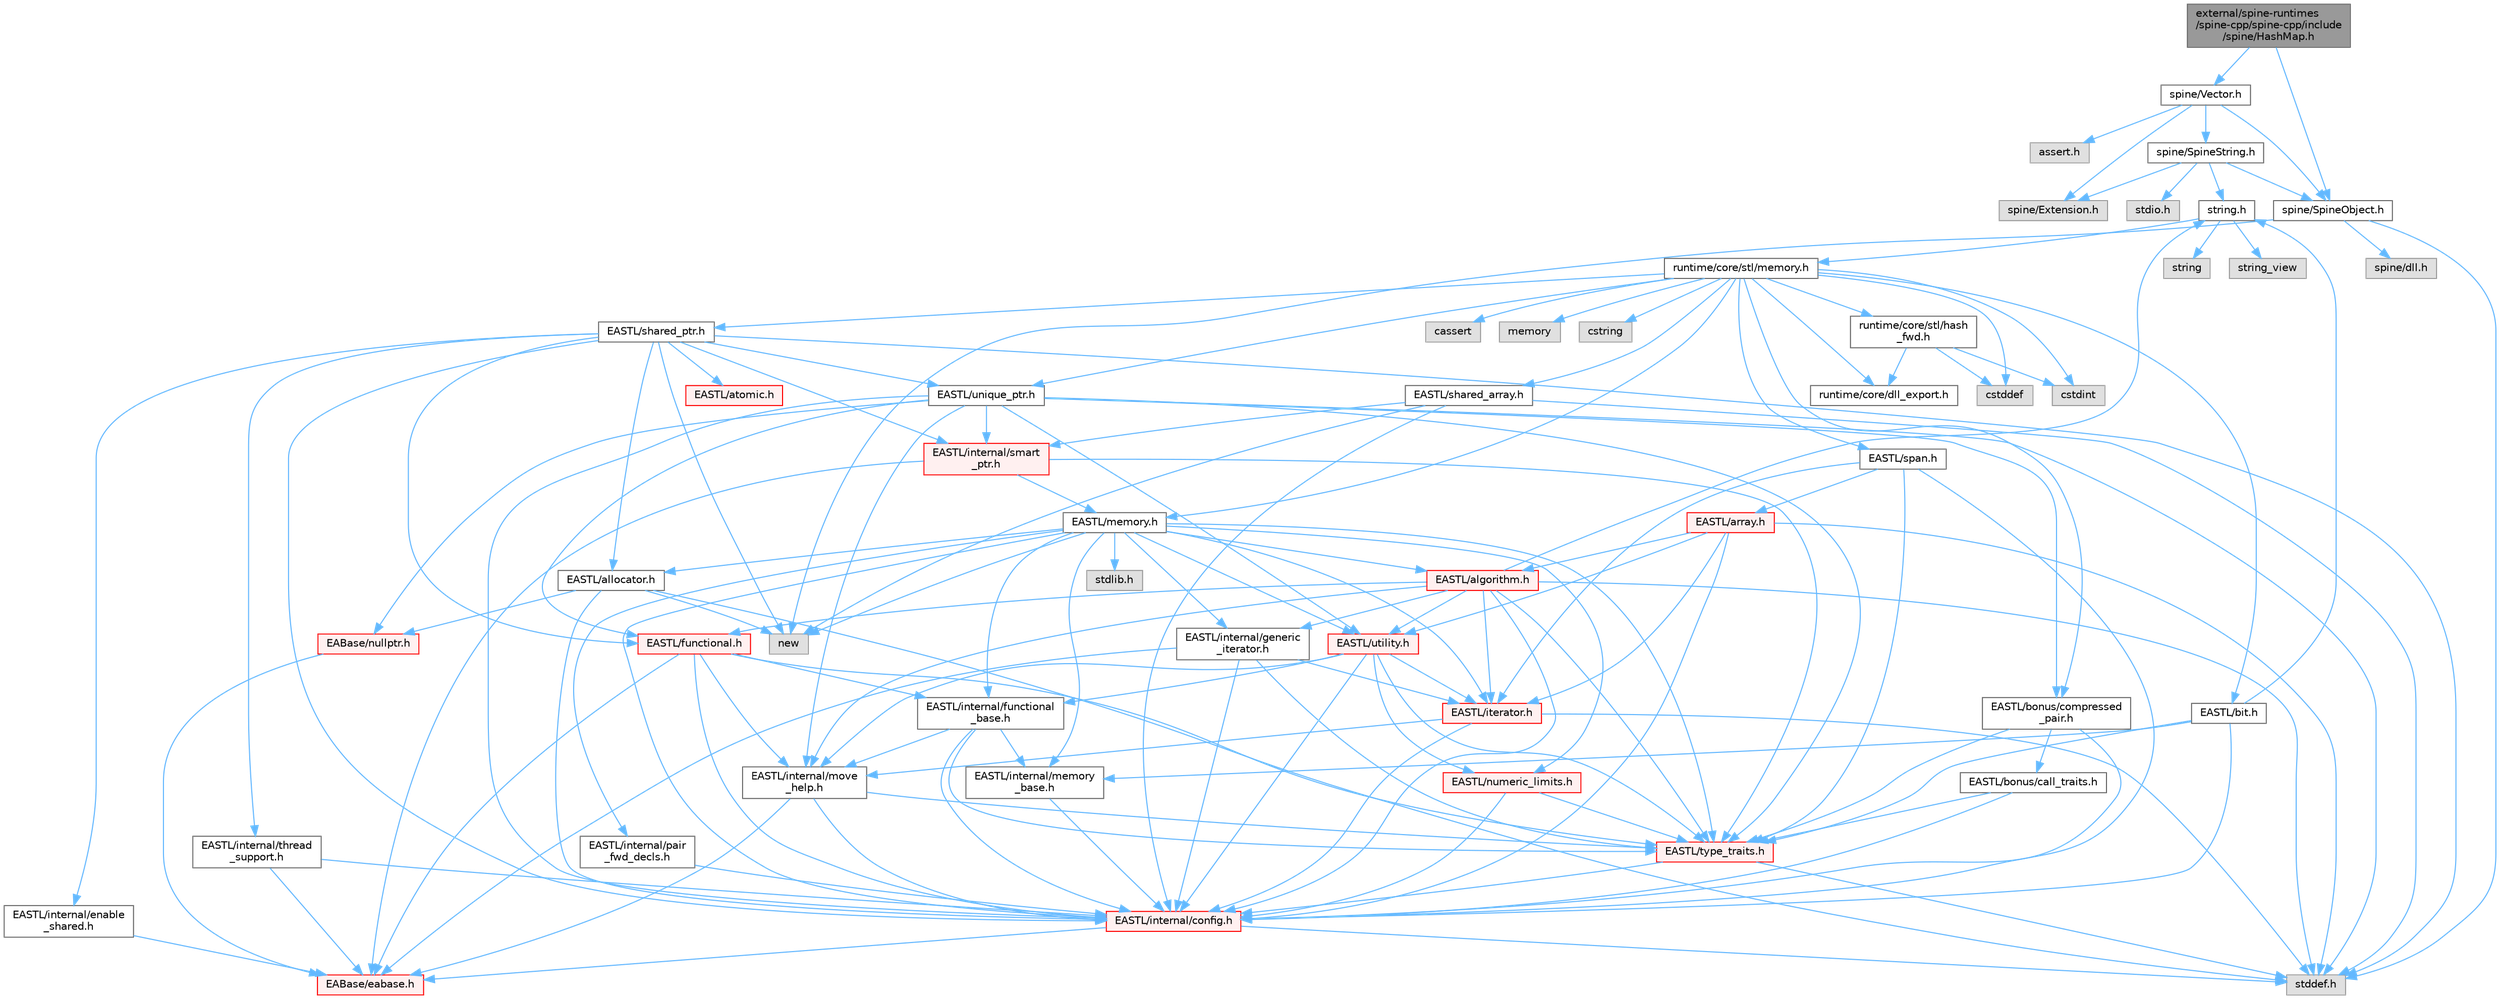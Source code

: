 digraph "external/spine-runtimes/spine-cpp/spine-cpp/include/spine/HashMap.h"
{
 // LATEX_PDF_SIZE
  bgcolor="transparent";
  edge [fontname=Helvetica,fontsize=10,labelfontname=Helvetica,labelfontsize=10];
  node [fontname=Helvetica,fontsize=10,shape=box,height=0.2,width=0.4];
  Node1 [id="Node000001",label="external/spine-runtimes\l/spine-cpp/spine-cpp/include\l/spine/HashMap.h",height=0.2,width=0.4,color="gray40", fillcolor="grey60", style="filled", fontcolor="black",tooltip=" "];
  Node1 -> Node2 [id="edge141_Node000001_Node000002",color="steelblue1",style="solid",tooltip=" "];
  Node2 [id="Node000002",label="spine/Vector.h",height=0.2,width=0.4,color="grey40", fillcolor="white", style="filled",URL="$external_2spine-runtimes_2spine-cpp_2spine-cpp_2include_2spine_2vector_8h.html",tooltip=" "];
  Node2 -> Node3 [id="edge142_Node000002_Node000003",color="steelblue1",style="solid",tooltip=" "];
  Node3 [id="Node000003",label="spine/Extension.h",height=0.2,width=0.4,color="grey60", fillcolor="#E0E0E0", style="filled",tooltip=" "];
  Node2 -> Node4 [id="edge143_Node000002_Node000004",color="steelblue1",style="solid",tooltip=" "];
  Node4 [id="Node000004",label="spine/SpineObject.h",height=0.2,width=0.4,color="grey40", fillcolor="white", style="filled",URL="$_spine_object_8h.html",tooltip=" "];
  Node4 -> Node5 [id="edge144_Node000004_Node000005",color="steelblue1",style="solid",tooltip=" "];
  Node5 [id="Node000005",label="new",height=0.2,width=0.4,color="grey60", fillcolor="#E0E0E0", style="filled",tooltip=" "];
  Node4 -> Node6 [id="edge145_Node000004_Node000006",color="steelblue1",style="solid",tooltip=" "];
  Node6 [id="Node000006",label="stddef.h",height=0.2,width=0.4,color="grey60", fillcolor="#E0E0E0", style="filled",tooltip=" "];
  Node4 -> Node7 [id="edge146_Node000004_Node000007",color="steelblue1",style="solid",tooltip=" "];
  Node7 [id="Node000007",label="spine/dll.h",height=0.2,width=0.4,color="grey60", fillcolor="#E0E0E0", style="filled",tooltip=" "];
  Node2 -> Node8 [id="edge147_Node000002_Node000008",color="steelblue1",style="solid",tooltip=" "];
  Node8 [id="Node000008",label="spine/SpineString.h",height=0.2,width=0.4,color="grey40", fillcolor="white", style="filled",URL="$_spine_string_8h.html",tooltip=" "];
  Node8 -> Node4 [id="edge148_Node000008_Node000004",color="steelblue1",style="solid",tooltip=" "];
  Node8 -> Node3 [id="edge149_Node000008_Node000003",color="steelblue1",style="solid",tooltip=" "];
  Node8 -> Node9 [id="edge150_Node000008_Node000009",color="steelblue1",style="solid",tooltip=" "];
  Node9 [id="Node000009",label="string.h",height=0.2,width=0.4,color="grey40", fillcolor="white", style="filled",URL="$string_8h.html",tooltip=" "];
  Node9 -> Node10 [id="edge151_Node000009_Node000010",color="steelblue1",style="solid",tooltip=" "];
  Node10 [id="Node000010",label="string",height=0.2,width=0.4,color="grey60", fillcolor="#E0E0E0", style="filled",tooltip=" "];
  Node9 -> Node11 [id="edge152_Node000009_Node000011",color="steelblue1",style="solid",tooltip=" "];
  Node11 [id="Node000011",label="string_view",height=0.2,width=0.4,color="grey60", fillcolor="#E0E0E0", style="filled",tooltip=" "];
  Node9 -> Node12 [id="edge153_Node000009_Node000012",color="steelblue1",style="solid",tooltip=" "];
  Node12 [id="Node000012",label="runtime/core/stl/memory.h",height=0.2,width=0.4,color="grey40", fillcolor="white", style="filled",URL="$runtime_2core_2stl_2memory_8h.html",tooltip=" "];
  Node12 -> Node13 [id="edge154_Node000012_Node000013",color="steelblue1",style="solid",tooltip=" "];
  Node13 [id="Node000013",label="cstddef",height=0.2,width=0.4,color="grey60", fillcolor="#E0E0E0", style="filled",tooltip=" "];
  Node12 -> Node14 [id="edge155_Node000012_Node000014",color="steelblue1",style="solid",tooltip=" "];
  Node14 [id="Node000014",label="cstdint",height=0.2,width=0.4,color="grey60", fillcolor="#E0E0E0", style="filled",tooltip=" "];
  Node12 -> Node15 [id="edge156_Node000012_Node000015",color="steelblue1",style="solid",tooltip=" "];
  Node15 [id="Node000015",label="cassert",height=0.2,width=0.4,color="grey60", fillcolor="#E0E0E0", style="filled",tooltip=" "];
  Node12 -> Node16 [id="edge157_Node000012_Node000016",color="steelblue1",style="solid",tooltip=" "];
  Node16 [id="Node000016",label="memory",height=0.2,width=0.4,color="grey60", fillcolor="#E0E0E0", style="filled",tooltip=" "];
  Node12 -> Node17 [id="edge158_Node000012_Node000017",color="steelblue1",style="solid",tooltip=" "];
  Node17 [id="Node000017",label="cstring",height=0.2,width=0.4,color="grey60", fillcolor="#E0E0E0", style="filled",tooltip=" "];
  Node12 -> Node18 [id="edge159_Node000012_Node000018",color="steelblue1",style="solid",tooltip=" "];
  Node18 [id="Node000018",label="EASTL/bit.h",height=0.2,width=0.4,color="grey40", fillcolor="white", style="filled",URL="$bit_8h.html",tooltip=" "];
  Node18 -> Node19 [id="edge160_Node000018_Node000019",color="steelblue1",style="solid",tooltip=" "];
  Node19 [id="Node000019",label="EASTL/internal/config.h",height=0.2,width=0.4,color="red", fillcolor="#FFF0F0", style="filled",URL="$runtime_2_e_a_s_t_l_2include_2_e_a_s_t_l_2internal_2config_8h.html",tooltip=" "];
  Node19 -> Node20 [id="edge161_Node000019_Node000020",color="steelblue1",style="solid",tooltip=" "];
  Node20 [id="Node000020",label="EABase/eabase.h",height=0.2,width=0.4,color="red", fillcolor="#FFF0F0", style="filled",URL="$eabase_8h.html",tooltip=" "];
  Node19 -> Node6 [id="edge162_Node000019_Node000006",color="steelblue1",style="solid",tooltip=" "];
  Node18 -> Node27 [id="edge163_Node000018_Node000027",color="steelblue1",style="solid",tooltip=" "];
  Node27 [id="Node000027",label="EASTL/internal/memory\l_base.h",height=0.2,width=0.4,color="grey40", fillcolor="white", style="filled",URL="$memory__base_8h.html",tooltip=" "];
  Node27 -> Node19 [id="edge164_Node000027_Node000019",color="steelblue1",style="solid",tooltip=" "];
  Node18 -> Node28 [id="edge165_Node000018_Node000028",color="steelblue1",style="solid",tooltip=" "];
  Node28 [id="Node000028",label="EASTL/type_traits.h",height=0.2,width=0.4,color="red", fillcolor="#FFF0F0", style="filled",URL="$_e_a_s_t_l_2include_2_e_a_s_t_l_2type__traits_8h.html",tooltip=" "];
  Node28 -> Node19 [id="edge166_Node000028_Node000019",color="steelblue1",style="solid",tooltip=" "];
  Node28 -> Node6 [id="edge167_Node000028_Node000006",color="steelblue1",style="solid",tooltip=" "];
  Node18 -> Node9 [id="edge168_Node000018_Node000009",color="steelblue1",style="solid",tooltip=" "];
  Node12 -> Node38 [id="edge169_Node000012_Node000038",color="steelblue1",style="solid",tooltip=" "];
  Node38 [id="Node000038",label="EASTL/memory.h",height=0.2,width=0.4,color="grey40", fillcolor="white", style="filled",URL="$runtime_2_e_a_s_t_l_2include_2_e_a_s_t_l_2memory_8h.html",tooltip=" "];
  Node38 -> Node19 [id="edge170_Node000038_Node000019",color="steelblue1",style="solid",tooltip=" "];
  Node38 -> Node27 [id="edge171_Node000038_Node000027",color="steelblue1",style="solid",tooltip=" "];
  Node38 -> Node39 [id="edge172_Node000038_Node000039",color="steelblue1",style="solid",tooltip=" "];
  Node39 [id="Node000039",label="EASTL/internal/generic\l_iterator.h",height=0.2,width=0.4,color="grey40", fillcolor="white", style="filled",URL="$generic__iterator_8h.html",tooltip=" "];
  Node39 -> Node20 [id="edge173_Node000039_Node000020",color="steelblue1",style="solid",tooltip=" "];
  Node39 -> Node19 [id="edge174_Node000039_Node000019",color="steelblue1",style="solid",tooltip=" "];
  Node39 -> Node40 [id="edge175_Node000039_Node000040",color="steelblue1",style="solid",tooltip=" "];
  Node40 [id="Node000040",label="EASTL/iterator.h",height=0.2,width=0.4,color="red", fillcolor="#FFF0F0", style="filled",URL="$_e_a_s_t_l_2include_2_e_a_s_t_l_2iterator_8h.html",tooltip=" "];
  Node40 -> Node19 [id="edge176_Node000040_Node000019",color="steelblue1",style="solid",tooltip=" "];
  Node40 -> Node41 [id="edge177_Node000040_Node000041",color="steelblue1",style="solid",tooltip=" "];
  Node41 [id="Node000041",label="EASTL/internal/move\l_help.h",height=0.2,width=0.4,color="grey40", fillcolor="white", style="filled",URL="$move__help_8h.html",tooltip=" "];
  Node41 -> Node20 [id="edge178_Node000041_Node000020",color="steelblue1",style="solid",tooltip=" "];
  Node41 -> Node19 [id="edge179_Node000041_Node000019",color="steelblue1",style="solid",tooltip=" "];
  Node41 -> Node28 [id="edge180_Node000041_Node000028",color="steelblue1",style="solid",tooltip=" "];
  Node40 -> Node6 [id="edge181_Node000040_Node000006",color="steelblue1",style="solid",tooltip=" "];
  Node39 -> Node28 [id="edge182_Node000039_Node000028",color="steelblue1",style="solid",tooltip=" "];
  Node38 -> Node43 [id="edge183_Node000038_Node000043",color="steelblue1",style="solid",tooltip=" "];
  Node43 [id="Node000043",label="EASTL/internal/pair\l_fwd_decls.h",height=0.2,width=0.4,color="grey40", fillcolor="white", style="filled",URL="$pair__fwd__decls_8h.html",tooltip=" "];
  Node43 -> Node19 [id="edge184_Node000043_Node000019",color="steelblue1",style="solid",tooltip=" "];
  Node38 -> Node44 [id="edge185_Node000038_Node000044",color="steelblue1",style="solid",tooltip=" "];
  Node44 [id="Node000044",label="EASTL/internal/functional\l_base.h",height=0.2,width=0.4,color="grey40", fillcolor="white", style="filled",URL="$functional__base_8h.html",tooltip=" "];
  Node44 -> Node19 [id="edge186_Node000044_Node000019",color="steelblue1",style="solid",tooltip=" "];
  Node44 -> Node27 [id="edge187_Node000044_Node000027",color="steelblue1",style="solid",tooltip=" "];
  Node44 -> Node41 [id="edge188_Node000044_Node000041",color="steelblue1",style="solid",tooltip=" "];
  Node44 -> Node28 [id="edge189_Node000044_Node000028",color="steelblue1",style="solid",tooltip=" "];
  Node38 -> Node45 [id="edge190_Node000038_Node000045",color="steelblue1",style="solid",tooltip=" "];
  Node45 [id="Node000045",label="EASTL/algorithm.h",height=0.2,width=0.4,color="red", fillcolor="#FFF0F0", style="filled",URL="$_e_a_s_t_l_2include_2_e_a_s_t_l_2algorithm_8h.html",tooltip=" "];
  Node45 -> Node19 [id="edge191_Node000045_Node000019",color="steelblue1",style="solid",tooltip=" "];
  Node45 -> Node28 [id="edge192_Node000045_Node000028",color="steelblue1",style="solid",tooltip=" "];
  Node45 -> Node41 [id="edge193_Node000045_Node000041",color="steelblue1",style="solid",tooltip=" "];
  Node45 -> Node40 [id="edge194_Node000045_Node000040",color="steelblue1",style="solid",tooltip=" "];
  Node45 -> Node48 [id="edge195_Node000045_Node000048",color="steelblue1",style="solid",tooltip=" "];
  Node48 [id="Node000048",label="EASTL/functional.h",height=0.2,width=0.4,color="red", fillcolor="#FFF0F0", style="filled",URL="$_e_a_s_t_l_2include_2_e_a_s_t_l_2functional_8h.html",tooltip=" "];
  Node48 -> Node20 [id="edge196_Node000048_Node000020",color="steelblue1",style="solid",tooltip=" "];
  Node48 -> Node19 [id="edge197_Node000048_Node000019",color="steelblue1",style="solid",tooltip=" "];
  Node48 -> Node41 [id="edge198_Node000048_Node000041",color="steelblue1",style="solid",tooltip=" "];
  Node48 -> Node28 [id="edge199_Node000048_Node000028",color="steelblue1",style="solid",tooltip=" "];
  Node48 -> Node44 [id="edge200_Node000048_Node000044",color="steelblue1",style="solid",tooltip=" "];
  Node45 -> Node54 [id="edge201_Node000045_Node000054",color="steelblue1",style="solid",tooltip=" "];
  Node54 [id="Node000054",label="EASTL/utility.h",height=0.2,width=0.4,color="red", fillcolor="#FFF0F0", style="filled",URL="$runtime_2_e_a_s_t_l_2include_2_e_a_s_t_l_2utility_8h.html",tooltip=" "];
  Node54 -> Node19 [id="edge202_Node000054_Node000019",color="steelblue1",style="solid",tooltip=" "];
  Node54 -> Node28 [id="edge203_Node000054_Node000028",color="steelblue1",style="solid",tooltip=" "];
  Node54 -> Node40 [id="edge204_Node000054_Node000040",color="steelblue1",style="solid",tooltip=" "];
  Node54 -> Node55 [id="edge205_Node000054_Node000055",color="steelblue1",style="solid",tooltip=" "];
  Node55 [id="Node000055",label="EASTL/numeric_limits.h",height=0.2,width=0.4,color="red", fillcolor="#FFF0F0", style="filled",URL="$numeric__limits_8h.html",tooltip=" "];
  Node55 -> Node19 [id="edge206_Node000055_Node000019",color="steelblue1",style="solid",tooltip=" "];
  Node55 -> Node28 [id="edge207_Node000055_Node000028",color="steelblue1",style="solid",tooltip=" "];
  Node54 -> Node44 [id="edge208_Node000054_Node000044",color="steelblue1",style="solid",tooltip=" "];
  Node54 -> Node41 [id="edge209_Node000054_Node000041",color="steelblue1",style="solid",tooltip=" "];
  Node45 -> Node39 [id="edge210_Node000045_Node000039",color="steelblue1",style="solid",tooltip=" "];
  Node45 -> Node6 [id="edge211_Node000045_Node000006",color="steelblue1",style="solid",tooltip=" "];
  Node45 -> Node9 [id="edge212_Node000045_Node000009",color="steelblue1",style="solid",tooltip=" "];
  Node38 -> Node28 [id="edge213_Node000038_Node000028",color="steelblue1",style="solid",tooltip=" "];
  Node38 -> Node52 [id="edge214_Node000038_Node000052",color="steelblue1",style="solid",tooltip=" "];
  Node52 [id="Node000052",label="EASTL/allocator.h",height=0.2,width=0.4,color="grey40", fillcolor="white", style="filled",URL="$runtime_2_e_a_s_t_l_2include_2_e_a_s_t_l_2allocator_8h.html",tooltip=" "];
  Node52 -> Node19 [id="edge215_Node000052_Node000019",color="steelblue1",style="solid",tooltip=" "];
  Node52 -> Node30 [id="edge216_Node000052_Node000030",color="steelblue1",style="solid",tooltip=" "];
  Node30 [id="Node000030",label="EABase/nullptr.h",height=0.2,width=0.4,color="red", fillcolor="#FFF0F0", style="filled",URL="$nullptr_8h.html",tooltip=" "];
  Node30 -> Node20 [id="edge217_Node000030_Node000020",color="steelblue1",style="solid",tooltip=" "];
  Node52 -> Node6 [id="edge218_Node000052_Node000006",color="steelblue1",style="solid",tooltip=" "];
  Node52 -> Node5 [id="edge219_Node000052_Node000005",color="steelblue1",style="solid",tooltip=" "];
  Node38 -> Node40 [id="edge220_Node000038_Node000040",color="steelblue1",style="solid",tooltip=" "];
  Node38 -> Node54 [id="edge221_Node000038_Node000054",color="steelblue1",style="solid",tooltip=" "];
  Node38 -> Node55 [id="edge222_Node000038_Node000055",color="steelblue1",style="solid",tooltip=" "];
  Node38 -> Node64 [id="edge223_Node000038_Node000064",color="steelblue1",style="solid",tooltip=" "];
  Node64 [id="Node000064",label="stdlib.h",height=0.2,width=0.4,color="grey60", fillcolor="#E0E0E0", style="filled",tooltip=" "];
  Node38 -> Node5 [id="edge224_Node000038_Node000005",color="steelblue1",style="solid",tooltip=" "];
  Node12 -> Node65 [id="edge225_Node000012_Node000065",color="steelblue1",style="solid",tooltip=" "];
  Node65 [id="Node000065",label="EASTL/shared_array.h",height=0.2,width=0.4,color="grey40", fillcolor="white", style="filled",URL="$shared__array_8h.html",tooltip=" "];
  Node65 -> Node19 [id="edge226_Node000065_Node000019",color="steelblue1",style="solid",tooltip=" "];
  Node65 -> Node66 [id="edge227_Node000065_Node000066",color="steelblue1",style="solid",tooltip=" "];
  Node66 [id="Node000066",label="EASTL/internal/smart\l_ptr.h",height=0.2,width=0.4,color="red", fillcolor="#FFF0F0", style="filled",URL="$smart__ptr_8h.html",tooltip=" "];
  Node66 -> Node20 [id="edge228_Node000066_Node000020",color="steelblue1",style="solid",tooltip=" "];
  Node66 -> Node38 [id="edge229_Node000066_Node000038",color="steelblue1",style="solid",tooltip=" "];
  Node66 -> Node28 [id="edge230_Node000066_Node000028",color="steelblue1",style="solid",tooltip=" "];
  Node65 -> Node5 [id="edge231_Node000065_Node000005",color="steelblue1",style="solid",tooltip=" "];
  Node65 -> Node6 [id="edge232_Node000065_Node000006",color="steelblue1",style="solid",tooltip=" "];
  Node12 -> Node68 [id="edge233_Node000012_Node000068",color="steelblue1",style="solid",tooltip=" "];
  Node68 [id="Node000068",label="EASTL/unique_ptr.h",height=0.2,width=0.4,color="grey40", fillcolor="white", style="filled",URL="$unique__ptr_8h.html",tooltip=" "];
  Node68 -> Node30 [id="edge234_Node000068_Node000030",color="steelblue1",style="solid",tooltip=" "];
  Node68 -> Node69 [id="edge235_Node000068_Node000069",color="steelblue1",style="solid",tooltip=" "];
  Node69 [id="Node000069",label="EASTL/bonus/compressed\l_pair.h",height=0.2,width=0.4,color="grey40", fillcolor="white", style="filled",URL="$compressed__pair_8h.html",tooltip=" "];
  Node69 -> Node19 [id="edge236_Node000069_Node000019",color="steelblue1",style="solid",tooltip=" "];
  Node69 -> Node28 [id="edge237_Node000069_Node000028",color="steelblue1",style="solid",tooltip=" "];
  Node69 -> Node70 [id="edge238_Node000069_Node000070",color="steelblue1",style="solid",tooltip=" "];
  Node70 [id="Node000070",label="EASTL/bonus/call_traits.h",height=0.2,width=0.4,color="grey40", fillcolor="white", style="filled",URL="$call__traits_8h.html",tooltip=" "];
  Node70 -> Node19 [id="edge239_Node000070_Node000019",color="steelblue1",style="solid",tooltip=" "];
  Node70 -> Node28 [id="edge240_Node000070_Node000028",color="steelblue1",style="solid",tooltip=" "];
  Node68 -> Node48 [id="edge241_Node000068_Node000048",color="steelblue1",style="solid",tooltip=" "];
  Node68 -> Node19 [id="edge242_Node000068_Node000019",color="steelblue1",style="solid",tooltip=" "];
  Node68 -> Node41 [id="edge243_Node000068_Node000041",color="steelblue1",style="solid",tooltip=" "];
  Node68 -> Node66 [id="edge244_Node000068_Node000066",color="steelblue1",style="solid",tooltip=" "];
  Node68 -> Node28 [id="edge245_Node000068_Node000028",color="steelblue1",style="solid",tooltip=" "];
  Node68 -> Node54 [id="edge246_Node000068_Node000054",color="steelblue1",style="solid",tooltip=" "];
  Node68 -> Node6 [id="edge247_Node000068_Node000006",color="steelblue1",style="solid",tooltip=" "];
  Node12 -> Node71 [id="edge248_Node000012_Node000071",color="steelblue1",style="solid",tooltip=" "];
  Node71 [id="Node000071",label="EASTL/shared_ptr.h",height=0.2,width=0.4,color="grey40", fillcolor="white", style="filled",URL="$shared__ptr_8h.html",tooltip=" "];
  Node71 -> Node19 [id="edge249_Node000071_Node000019",color="steelblue1",style="solid",tooltip=" "];
  Node71 -> Node66 [id="edge250_Node000071_Node000066",color="steelblue1",style="solid",tooltip=" "];
  Node71 -> Node72 [id="edge251_Node000071_Node000072",color="steelblue1",style="solid",tooltip=" "];
  Node72 [id="Node000072",label="EASTL/internal/thread\l_support.h",height=0.2,width=0.4,color="grey40", fillcolor="white", style="filled",URL="$thread__support_8h.html",tooltip=" "];
  Node72 -> Node20 [id="edge252_Node000072_Node000020",color="steelblue1",style="solid",tooltip=" "];
  Node72 -> Node19 [id="edge253_Node000072_Node000019",color="steelblue1",style="solid",tooltip=" "];
  Node71 -> Node68 [id="edge254_Node000071_Node000068",color="steelblue1",style="solid",tooltip=" "];
  Node71 -> Node48 [id="edge255_Node000071_Node000048",color="steelblue1",style="solid",tooltip=" "];
  Node71 -> Node52 [id="edge256_Node000071_Node000052",color="steelblue1",style="solid",tooltip=" "];
  Node71 -> Node73 [id="edge257_Node000071_Node000073",color="steelblue1",style="solid",tooltip=" "];
  Node73 [id="Node000073",label="EASTL/atomic.h",height=0.2,width=0.4,color="red", fillcolor="#FFF0F0", style="filled",URL="$runtime_2_e_a_s_t_l_2include_2_e_a_s_t_l_2atomic_8h.html",tooltip=" "];
  Node71 -> Node5 [id="edge258_Node000071_Node000005",color="steelblue1",style="solid",tooltip=" "];
  Node71 -> Node6 [id="edge259_Node000071_Node000006",color="steelblue1",style="solid",tooltip=" "];
  Node71 -> Node150 [id="edge260_Node000071_Node000150",color="steelblue1",style="solid",tooltip=" "];
  Node150 [id="Node000150",label="EASTL/internal/enable\l_shared.h",height=0.2,width=0.4,color="grey40", fillcolor="white", style="filled",URL="$enable__shared_8h.html",tooltip=" "];
  Node150 -> Node20 [id="edge261_Node000150_Node000020",color="steelblue1",style="solid",tooltip=" "];
  Node12 -> Node151 [id="edge262_Node000012_Node000151",color="steelblue1",style="solid",tooltip=" "];
  Node151 [id="Node000151",label="EASTL/span.h",height=0.2,width=0.4,color="grey40", fillcolor="white", style="filled",URL="$span_8h.html",tooltip=" "];
  Node151 -> Node19 [id="edge263_Node000151_Node000019",color="steelblue1",style="solid",tooltip=" "];
  Node151 -> Node28 [id="edge264_Node000151_Node000028",color="steelblue1",style="solid",tooltip=" "];
  Node151 -> Node40 [id="edge265_Node000151_Node000040",color="steelblue1",style="solid",tooltip=" "];
  Node151 -> Node152 [id="edge266_Node000151_Node000152",color="steelblue1",style="solid",tooltip=" "];
  Node152 [id="Node000152",label="EASTL/array.h",height=0.2,width=0.4,color="red", fillcolor="#FFF0F0", style="filled",URL="$runtime_2_e_a_s_t_l_2include_2_e_a_s_t_l_2array_8h.html",tooltip=" "];
  Node152 -> Node19 [id="edge267_Node000152_Node000019",color="steelblue1",style="solid",tooltip=" "];
  Node152 -> Node40 [id="edge268_Node000152_Node000040",color="steelblue1",style="solid",tooltip=" "];
  Node152 -> Node45 [id="edge269_Node000152_Node000045",color="steelblue1",style="solid",tooltip=" "];
  Node152 -> Node54 [id="edge270_Node000152_Node000054",color="steelblue1",style="solid",tooltip=" "];
  Node152 -> Node6 [id="edge271_Node000152_Node000006",color="steelblue1",style="solid",tooltip=" "];
  Node12 -> Node69 [id="edge272_Node000012_Node000069",color="steelblue1",style="solid",tooltip=" "];
  Node12 -> Node154 [id="edge273_Node000012_Node000154",color="steelblue1",style="solid",tooltip=" "];
  Node154 [id="Node000154",label="runtime/core/dll_export.h",height=0.2,width=0.4,color="grey40", fillcolor="white", style="filled",URL="$dll__export_8h.html",tooltip=" "];
  Node12 -> Node155 [id="edge274_Node000012_Node000155",color="steelblue1",style="solid",tooltip=" "];
  Node155 [id="Node000155",label="runtime/core/stl/hash\l_fwd.h",height=0.2,width=0.4,color="grey40", fillcolor="white", style="filled",URL="$hash__fwd_8h.html",tooltip=" "];
  Node155 -> Node13 [id="edge275_Node000155_Node000013",color="steelblue1",style="solid",tooltip=" "];
  Node155 -> Node14 [id="edge276_Node000155_Node000014",color="steelblue1",style="solid",tooltip=" "];
  Node155 -> Node154 [id="edge277_Node000155_Node000154",color="steelblue1",style="solid",tooltip=" "];
  Node8 -> Node156 [id="edge278_Node000008_Node000156",color="steelblue1",style="solid",tooltip=" "];
  Node156 [id="Node000156",label="stdio.h",height=0.2,width=0.4,color="grey60", fillcolor="#E0E0E0", style="filled",tooltip=" "];
  Node2 -> Node157 [id="edge279_Node000002_Node000157",color="steelblue1",style="solid",tooltip=" "];
  Node157 [id="Node000157",label="assert.h",height=0.2,width=0.4,color="grey60", fillcolor="#E0E0E0", style="filled",tooltip=" "];
  Node1 -> Node4 [id="edge280_Node000001_Node000004",color="steelblue1",style="solid",tooltip=" "];
}
